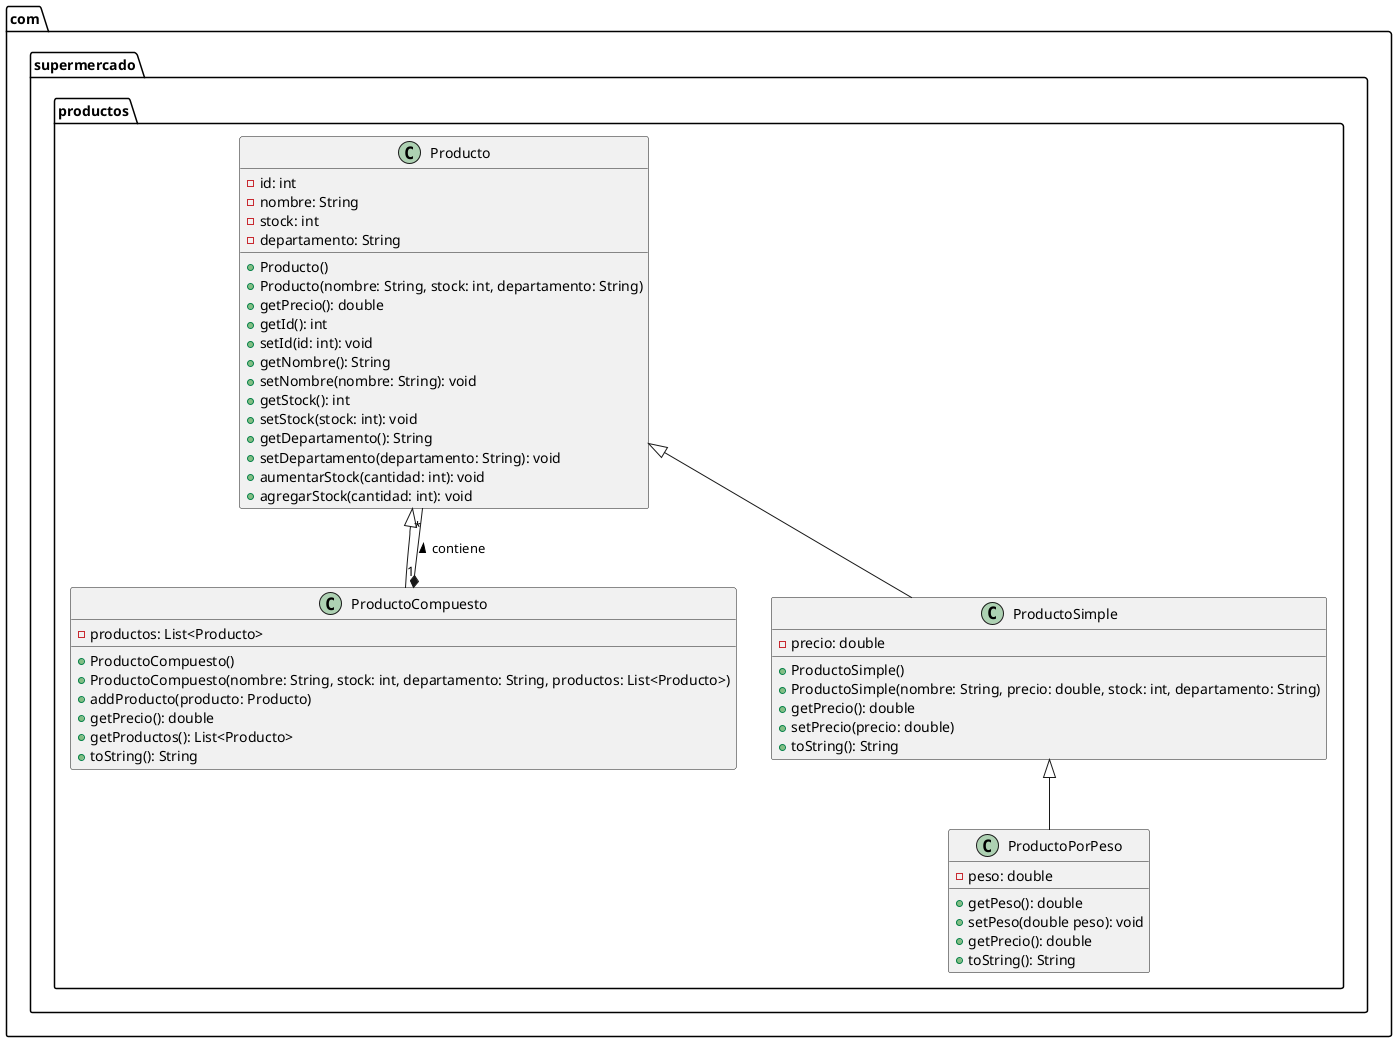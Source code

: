 @startuml

!pragma ignoreimport
!define ENTITY <b><&star;&star;Entity&star;&star;></b>
!define TABLE <b><&star;&star;Table&star;&star;></b>
!define COLUMN <b><&star;&star;Column&star;&star;></b>
!define ID <b><&star;&star;Id&star;&star;></b>
!define GENERATED <b><&star;&star;GeneratedValue&star;&star;></b>
!define INHERITANCE <b><&star;&star;Inheritance&star;&star;></b>
!define STRATEGY <b><&star;&star;strategy&star;&star;></b>
!define JOINED <b><&star;&star;JOINED&star;&star;></b>

package com.supermercado.productos {
  class Producto {
    -id: int
    -nombre: String
    -stock: int
    -departamento: String
    +Producto()
    +Producto(nombre: String, stock: int, departamento: String)
    +getPrecio(): double
    +getId(): int
    +setId(id: int): void
    +getNombre(): String
    +setNombre(nombre: String): void
    +getStock(): int
    +setStock(stock: int): void
    +getDepartamento(): String
    +setDepartamento(departamento: String): void
    +aumentarStock(cantidad: int): void
    +agregarStock(cantidad: int): void
  }


class ProductoCompuesto {
    -productos: List<Producto>
    +ProductoCompuesto()
    +ProductoCompuesto(nombre: String, stock: int, departamento: String, productos: List<Producto>)
    +addProducto(producto: Producto)
    +getPrecio(): double
    +getProductos(): List<Producto>
    +toString(): String
}

class ProductoSimple {
    -precio: double
    +ProductoSimple()
    +ProductoSimple(nombre: String, precio: double, stock: int, departamento: String)
    +getPrecio(): double
    +setPrecio(precio: double)
    +toString(): String
}

class ProductoPorPeso {
  - peso: double
  + getPeso(): double
  + setPeso(double peso): void
  + getPrecio(): double
  + toString(): String
}

ProductoCompuesto "1" *-- "*" Producto : contiene >
Producto <|-- ProductoCompuesto
Producto <|-- ProductoSimple
ProductoSimple <|-- ProductoPorPeso

@enduml
